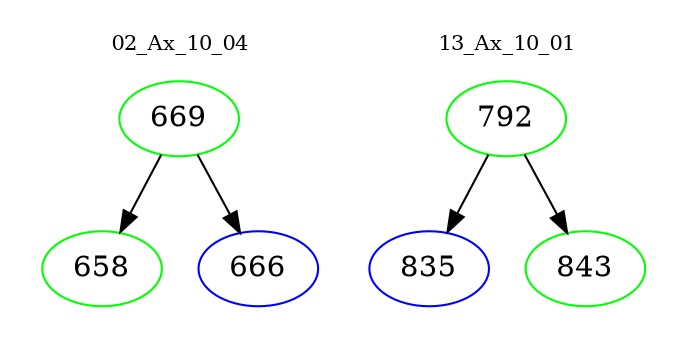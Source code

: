 digraph{
subgraph cluster_0 {
color = white
label = "02_Ax_10_04";
fontsize=10;
T0_669 [label="669", color="green"]
T0_669 -> T0_658 [color="black"]
T0_658 [label="658", color="green"]
T0_669 -> T0_666 [color="black"]
T0_666 [label="666", color="blue"]
}
subgraph cluster_1 {
color = white
label = "13_Ax_10_01";
fontsize=10;
T1_792 [label="792", color="green"]
T1_792 -> T1_835 [color="black"]
T1_835 [label="835", color="blue"]
T1_792 -> T1_843 [color="black"]
T1_843 [label="843", color="green"]
}
}
